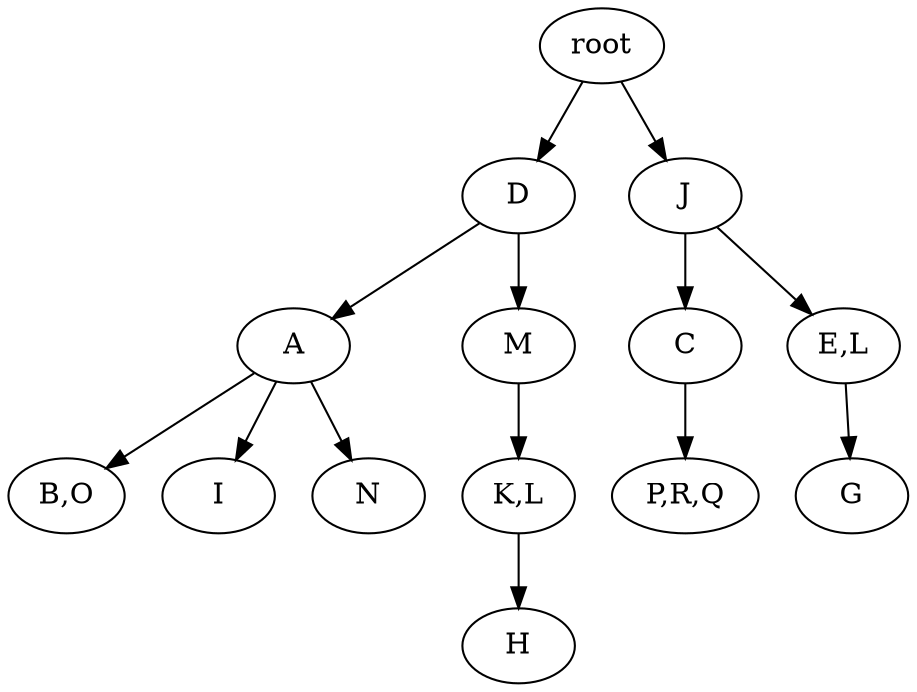 strict digraph G {
	graph [name=G];
	0	 [label=root];
	7	 [label=D];
	0 -> 7;
	1	 [label=J];
	0 -> 1;
	9	 [label=A];
	12	 [label="B,O"];
	9 -> 12;
	14	 [label=I];
	9 -> 14;
	13	 [label=N];
	9 -> 13;
	3	 [label=C];
	6	 [label="P,R,Q"];
	3 -> 6;
	7 -> 9;
	8	 [label=M];
	7 -> 8;
	5	 [label="E,L"];
	4	 [label=G];
	5 -> 4;
	11	 [label=H];
	1 -> 3;
	1 -> 5;
	10	 [label="K,L"];
	10 -> 11;
	8 -> 10;
}
